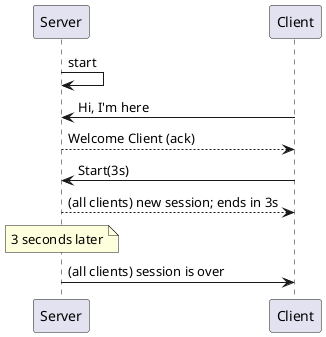 @startuml
Server -> Server: start

Client -> Server: Hi, I'm here
Server --> Client: Welcome Client (ack)

Client -> Server: Start(3s)
Server --> Client: (all clients) new session; ends in 3s

note over Server
 3 seconds later
end note

Server -> Client: (all clients) session is over

@enduml
